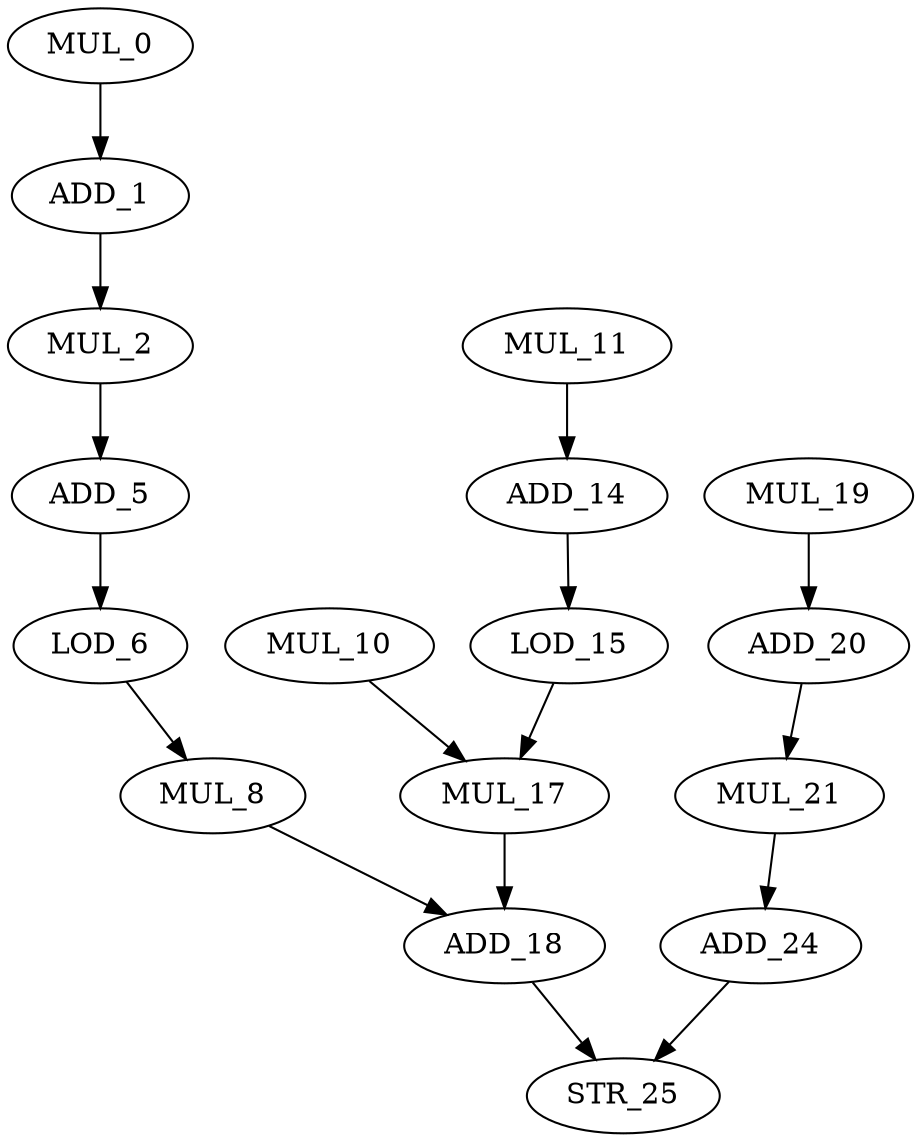 digraph "horner_bezier_surf" {
MUL_0 [label=MUL_0];
LOD_6 [label=LOD_6];
MUL_21 [label=MUL_21];
ADD_5 [label=ADD_5];
LOD_15 [label=LOD_15];
MUL_19 [label=MUL_19];
ADD_24 [label=ADD_24];
MUL_2 [label=MUL_2];
ADD_18 [label=ADD_18];
MUL_10 [label=MUL_10];
ADD_1 [label=ADD_1];
STR_25 [label=STR_25];
MUL_8 [label=MUL_8];
MUL_17 [label=MUL_17];
MUL_11 [label=MUL_11];
ADD_14 [label=ADD_14];
ADD_20 [label=ADD_20];
MUL_0 -> ADD_1  [key=0, name=12];
LOD_6 -> MUL_8  [key=0, name=6];
MUL_21 -> ADD_24  [key=0, name=0];
ADD_5 -> LOD_6  [key=0, name=10];
LOD_15 -> MUL_17  [key=0, name=2];
MUL_19 -> ADD_20  [key=0, name=15];
ADD_24 -> STR_25  [key=0, name=8];
MUL_2 -> ADD_5  [key=0, name=4];
ADD_18 -> STR_25  [key=0, name=11];
MUL_10 -> MUL_17  [key=0, name=5];
ADD_1 -> MUL_2  [key=0, name=9];
MUL_8 -> ADD_18  [key=0, name=14];
MUL_17 -> ADD_18  [key=0, name=3];
MUL_11 -> ADD_14  [key=0, name=7];
ADD_14 -> LOD_15  [key=0, name=1];
ADD_20 -> MUL_21  [key=0, name=13];
}
